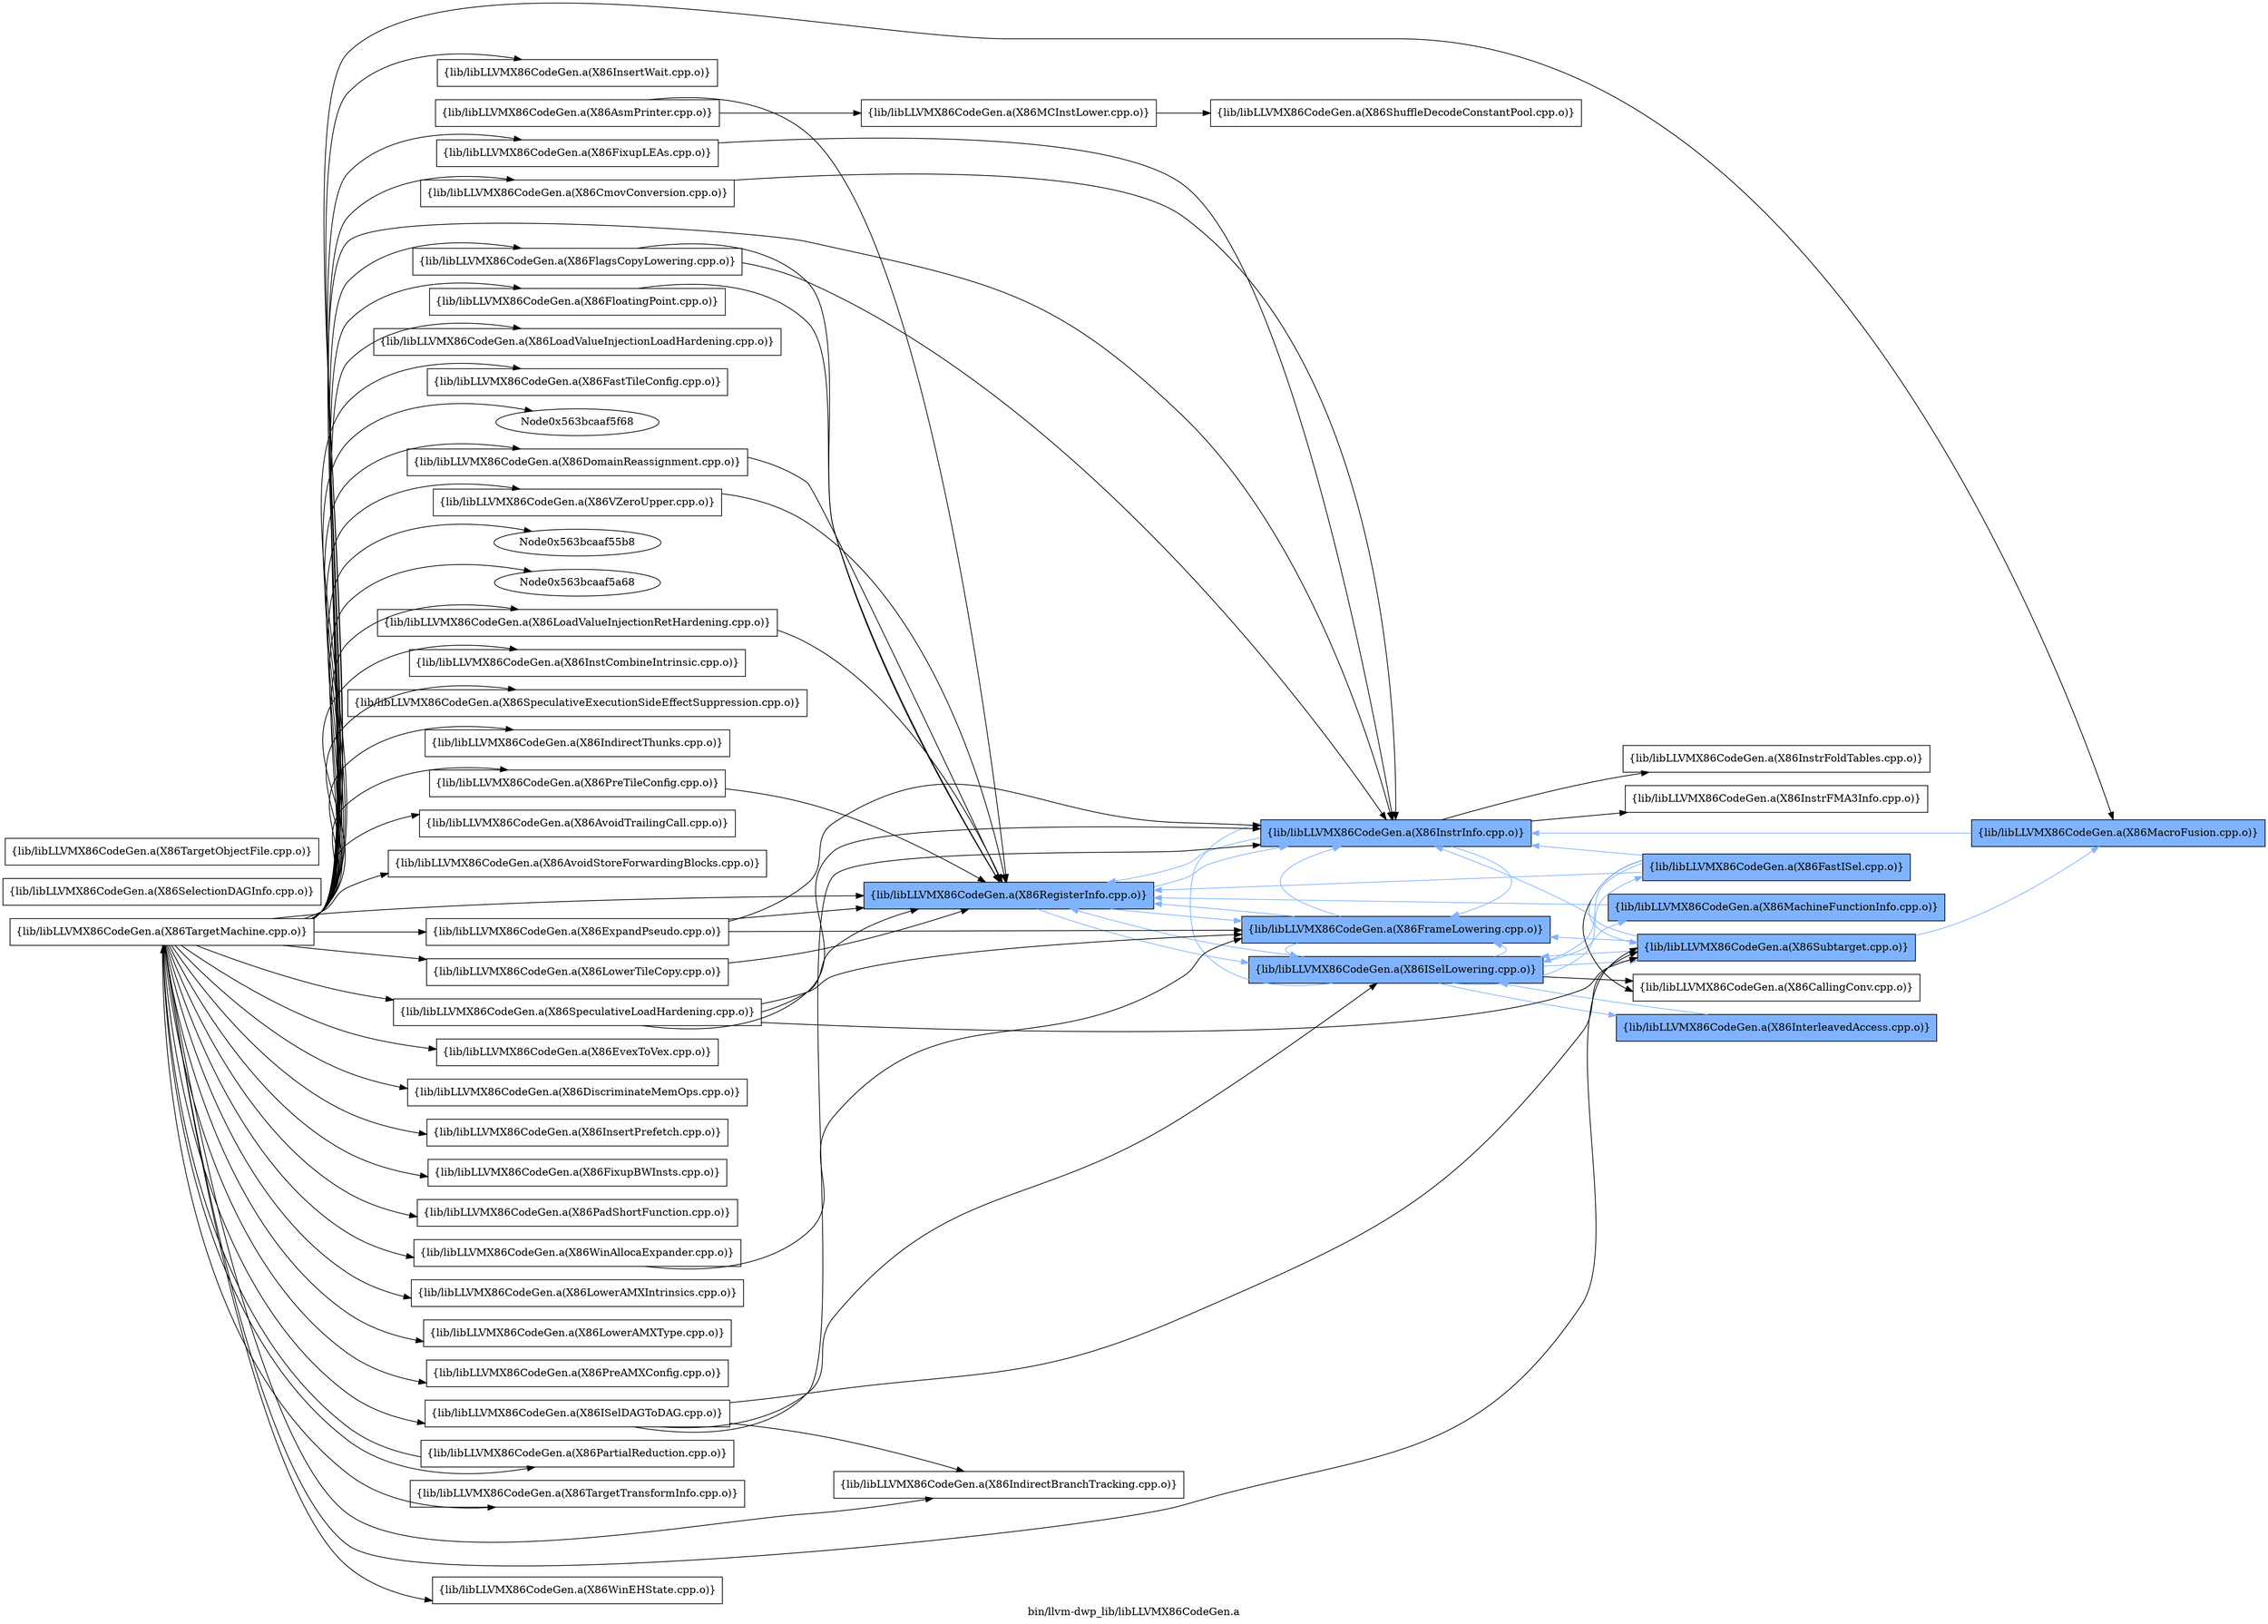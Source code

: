 digraph "bin/llvm-dwp_lib/libLLVMX86CodeGen.a" {
	label="bin/llvm-dwp_lib/libLLVMX86CodeGen.a";
	rankdir=LR;
	{ rank=same; Node0x563bcaaff608;  }
	{ rank=same; Node0x563bcab026c8; Node0x563bcab03258;  }
	{ rank=same; Node0x563bcaafba08; Node0x563bcaafec58; Node0x563bcab03028; Node0x563bcab02a38;  }
	{ rank=same; Node0x563bcab02df8; Node0x563bcaafef78; Node0x563bcab01278; Node0x563bcaafbcd8; Node0x563bcaafad88; Node0x563bcab028a8; Node0x563bcab02358;  }

	Node0x563bcaaff608 [shape=record,shape=box,group=0,label="{lib/libLLVMX86CodeGen.a(X86AsmPrinter.cpp.o)}"];
	Node0x563bcaaff608 -> Node0x563bcab026c8;
	Node0x563bcaaff608 -> Node0x563bcab03258;
	Node0x563bcaafc8b8 [shape=record,shape=box,group=0,label="{lib/libLLVMX86CodeGen.a(X86TargetMachine.cpp.o)}"];
	Node0x563bcaafc8b8 -> Node0x563bcab03258;
	Node0x563bcaafc8b8 -> Node0x563bcaaf8a38;
	Node0x563bcaafc8b8 -> Node0x563bcaaf9118;
	Node0x563bcaafc8b8 -> Node0x563bcaaf75e8;
	Node0x563bcaafc8b8 -> Node0x563bcaaf7868;
	Node0x563bcaafc8b8 -> Node0x563bcaaf84e8;
	Node0x563bcaafc8b8 -> Node0x563bcaaf5f68;
	Node0x563bcaafc8b8 -> Node0x563bcaaf6be8;
	Node0x563bcaafc8b8 -> Node0x563bcaaf6dc8;
	Node0x563bcaafc8b8 -> Node0x563bcaaf55b8;
	Node0x563bcaafc8b8 -> Node0x563bcaaf5a68;
	Node0x563bcaafc8b8 -> Node0x563bcab03028;
	Node0x563bcaafc8b8 -> Node0x563bcaafad88;
	Node0x563bcaafc8b8 -> Node0x563bcaaf7098;
	Node0x563bcaafc8b8 -> Node0x563bcaafc5e8;
	Node0x563bcaafc8b8 -> Node0x563bcaafd268;
	Node0x563bcaafc8b8 -> Node0x563bcaafdfd8;
	Node0x563bcaafc8b8 -> Node0x563bcaafd718;
	Node0x563bcaafc8b8 -> Node0x563bcaafe1b8;
	Node0x563bcaafc8b8 -> Node0x563bcaafb3c8;
	Node0x563bcaafc8b8 -> Node0x563bcaafc048;
	Node0x563bcaafc8b8 -> Node0x563bcaafb918;
	Node0x563bcaafc8b8 -> Node0x563bcaafc3b8;
	Node0x563bcaafc8b8 -> Node0x563bcaafd308;
	Node0x563bcaafc8b8 -> Node0x563bcaafddf8;
	Node0x563bcaafc8b8 -> Node0x563bcaafd768;
	Node0x563bcaafc8b8 -> Node0x563bcaafe3e8;
	Node0x563bcaafc8b8 -> Node0x563bcaaff568;
	Node0x563bcaafc8b8 -> Node0x563bcaaffc98;
	Node0x563bcaafc8b8 -> Node0x563bcaafefc8;
	Node0x563bcaafc8b8 -> Node0x563bcab066d8;
	Node0x563bcaafc8b8 -> Node0x563bcab082a8;
	Node0x563bcaafc8b8 -> Node0x563bcab075d8;
	Node0x563bcaafc8b8 -> Node0x563bcab07da8;
	Node0x563bcaafc8b8 -> Node0x563bcab046a8;
	Node0x563bcaafc8b8 -> Node0x563bcab040b8;
	Node0x563bcaafc8b8 -> Node0x563bcab05cd8;
	Node0x563bcaafc8b8 -> Node0x563bcab051e8;
	Node0x563bcaafc8b8 -> Node0x563bcab01ea8;
	Node0x563bcaafc8b8 -> Node0x563bcab02088;
	Node0x563bcab026c8 [shape=record,shape=box,group=0,label="{lib/libLLVMX86CodeGen.a(X86MCInstLower.cpp.o)}"];
	Node0x563bcab026c8 -> Node0x563bcaafba08;
	Node0x563bcab03258 [shape=record,shape=box,group=1,style=filled,fillcolor="0.600000 0.5 1",label="{lib/libLLVMX86CodeGen.a(X86RegisterInfo.cpp.o)}"];
	Node0x563bcab03258 -> Node0x563bcaafec58[color="0.600000 0.5 1"];
	Node0x563bcab03258 -> Node0x563bcab03028[color="0.600000 0.5 1"];
	Node0x563bcab03258 -> Node0x563bcab02a38[color="0.600000 0.5 1"];
	Node0x563bcaafba08 [shape=record,shape=box,group=0,label="{lib/libLLVMX86CodeGen.a(X86ShuffleDecodeConstantPool.cpp.o)}"];
	Node0x563bcab02df8 [shape=record,shape=box,group=1,style=filled,fillcolor="0.600000 0.5 1",label="{lib/libLLVMX86CodeGen.a(X86MachineFunctionInfo.cpp.o)}"];
	Node0x563bcab02df8 -> Node0x563bcab03258[color="0.600000 0.5 1"];
	Node0x563bcaafec58 [shape=record,shape=box,group=1,style=filled,fillcolor="0.600000 0.5 1",label="{lib/libLLVMX86CodeGen.a(X86ISelLowering.cpp.o)}"];
	Node0x563bcaafec58 -> Node0x563bcab02df8[color="0.600000 0.5 1"];
	Node0x563bcaafec58 -> Node0x563bcab03258[color="0.600000 0.5 1"];
	Node0x563bcaafec58 -> Node0x563bcaafef78[color="0.600000 0.5 1"];
	Node0x563bcaafec58 -> Node0x563bcab03028[color="0.600000 0.5 1"];
	Node0x563bcaafec58 -> Node0x563bcab02a38[color="0.600000 0.5 1"];
	Node0x563bcaafec58 -> Node0x563bcab01278;
	Node0x563bcaafec58 -> Node0x563bcaafbcd8[color="0.600000 0.5 1"];
	Node0x563bcaafec58 -> Node0x563bcaafad88[color="0.600000 0.5 1"];
	Node0x563bcab03028 [shape=record,shape=box,group=1,style=filled,fillcolor="0.600000 0.5 1",label="{lib/libLLVMX86CodeGen.a(X86InstrInfo.cpp.o)}"];
	Node0x563bcab03028 -> Node0x563bcab03258[color="0.600000 0.5 1"];
	Node0x563bcab03028 -> Node0x563bcab028a8;
	Node0x563bcab03028 -> Node0x563bcab02a38[color="0.600000 0.5 1"];
	Node0x563bcab03028 -> Node0x563bcab02358;
	Node0x563bcab02a38 [shape=record,shape=box,group=1,style=filled,fillcolor="0.600000 0.5 1",label="{lib/libLLVMX86CodeGen.a(X86FrameLowering.cpp.o)}"];
	Node0x563bcab02a38 -> Node0x563bcab03258[color="0.600000 0.5 1"];
	Node0x563bcab02a38 -> Node0x563bcaafec58[color="0.600000 0.5 1"];
	Node0x563bcab02a38 -> Node0x563bcab03028[color="0.600000 0.5 1"];
	Node0x563bcaafef78 [shape=record,shape=box,group=1,style=filled,fillcolor="0.600000 0.5 1",label="{lib/libLLVMX86CodeGen.a(X86FastISel.cpp.o)}"];
	Node0x563bcaafef78 -> Node0x563bcab03258[color="0.600000 0.5 1"];
	Node0x563bcaafef78 -> Node0x563bcaafec58[color="0.600000 0.5 1"];
	Node0x563bcaafef78 -> Node0x563bcab03028[color="0.600000 0.5 1"];
	Node0x563bcaafef78 -> Node0x563bcab01278;
	Node0x563bcaafef78 -> Node0x563bcaafad88[color="0.600000 0.5 1"];
	Node0x563bcab01278 [shape=record,shape=box,group=0,label="{lib/libLLVMX86CodeGen.a(X86CallingConv.cpp.o)}"];
	Node0x563bcaafbcd8 [shape=record,shape=box,group=1,style=filled,fillcolor="0.600000 0.5 1",label="{lib/libLLVMX86CodeGen.a(X86InterleavedAccess.cpp.o)}"];
	Node0x563bcaafbcd8 -> Node0x563bcaafec58[color="0.600000 0.5 1"];
	Node0x563bcaafad88 [shape=record,shape=box,group=1,style=filled,fillcolor="0.600000 0.5 1",label="{lib/libLLVMX86CodeGen.a(X86Subtarget.cpp.o)}"];
	Node0x563bcaafad88 -> Node0x563bcaafec58[color="0.600000 0.5 1"];
	Node0x563bcaafad88 -> Node0x563bcab03028[color="0.600000 0.5 1"];
	Node0x563bcaafad88 -> Node0x563bcab02a38[color="0.600000 0.5 1"];
	Node0x563bcaafad88 -> Node0x563bcaaf7098[color="0.600000 0.5 1"];
	Node0x563bcab028a8 [shape=record,shape=box,group=0,label="{lib/libLLVMX86CodeGen.a(X86InstrFoldTables.cpp.o)}"];
	Node0x563bcab02358 [shape=record,shape=box,group=0,label="{lib/libLLVMX86CodeGen.a(X86InstrFMA3Info.cpp.o)}"];
	Node0x563bcaaf7098 [shape=record,shape=box,group=1,style=filled,fillcolor="0.600000 0.5 1",label="{lib/libLLVMX86CodeGen.a(X86MacroFusion.cpp.o)}"];
	Node0x563bcaaf7098 -> Node0x563bcab03028[color="0.600000 0.5 1"];
	Node0x563bcaafa9c8 [shape=record,shape=box,group=0,label="{lib/libLLVMX86CodeGen.a(X86SelectionDAGInfo.cpp.o)}"];
	Node0x563bcaaf8a38 [shape=record,shape=box,group=0,label="{lib/libLLVMX86CodeGen.a(X86ExpandPseudo.cpp.o)}"];
	Node0x563bcaaf8a38 -> Node0x563bcab03258;
	Node0x563bcaaf8a38 -> Node0x563bcab03028;
	Node0x563bcaaf8a38 -> Node0x563bcab02a38;
	Node0x563bcaaf9118 [shape=record,shape=box,group=0,label="{lib/libLLVMX86CodeGen.a(X86LowerTileCopy.cpp.o)}"];
	Node0x563bcaaf9118 -> Node0x563bcab03258;
	Node0x563bcaaf75e8 [shape=record,shape=box,group=0,label="{lib/libLLVMX86CodeGen.a(X86FloatingPoint.cpp.o)}"];
	Node0x563bcaaf75e8 -> Node0x563bcab03258;
	Node0x563bcaaf7868 [shape=record,shape=box,group=0,label="{lib/libLLVMX86CodeGen.a(X86LoadValueInjectionLoadHardening.cpp.o)}"];
	Node0x563bcaaf84e8 [shape=record,shape=box,group=0,label="{lib/libLLVMX86CodeGen.a(X86FastTileConfig.cpp.o)}"];
	Node0x563bcaaf6be8 [shape=record,shape=box,group=0,label="{lib/libLLVMX86CodeGen.a(X86SpeculativeLoadHardening.cpp.o)}"];
	Node0x563bcaaf6be8 -> Node0x563bcab03258;
	Node0x563bcaaf6be8 -> Node0x563bcab03028;
	Node0x563bcaaf6be8 -> Node0x563bcab02a38;
	Node0x563bcaaf6be8 -> Node0x563bcaafad88;
	Node0x563bcaaf6dc8 [shape=record,shape=box,group=0,label="{lib/libLLVMX86CodeGen.a(X86FlagsCopyLowering.cpp.o)}"];
	Node0x563bcaaf6dc8 -> Node0x563bcab03258;
	Node0x563bcaaf6dc8 -> Node0x563bcab03028;
	Node0x563bcaafc5e8 [shape=record,shape=box,group=0,label="{lib/libLLVMX86CodeGen.a(X86InstCombineIntrinsic.cpp.o)}"];
	Node0x563bcaafd268 [shape=record,shape=box,group=0,label="{lib/libLLVMX86CodeGen.a(X86SpeculativeExecutionSideEffectSuppression.cpp.o)}"];
	Node0x563bcaafdfd8 [shape=record,shape=box,group=0,label="{lib/libLLVMX86CodeGen.a(X86IndirectThunks.cpp.o)}"];
	Node0x563bcaafd718 [shape=record,shape=box,group=0,label="{lib/libLLVMX86CodeGen.a(X86LoadValueInjectionRetHardening.cpp.o)}"];
	Node0x563bcaafd718 -> Node0x563bcab03258;
	Node0x563bcaafe1b8 [shape=record,shape=box,group=0,label="{lib/libLLVMX86CodeGen.a(X86AvoidTrailingCall.cpp.o)}"];
	Node0x563bcaafb3c8 [shape=record,shape=box,group=0,label="{lib/libLLVMX86CodeGen.a(X86AvoidStoreForwardingBlocks.cpp.o)}"];
	Node0x563bcaafc048 [shape=record,shape=box,group=0,label="{lib/libLLVMX86CodeGen.a(X86PreTileConfig.cpp.o)}"];
	Node0x563bcaafc048 -> Node0x563bcab03258;
	Node0x563bcaafb918 [shape=record,shape=box,group=0,label="{lib/libLLVMX86CodeGen.a(X86CmovConversion.cpp.o)}"];
	Node0x563bcaafb918 -> Node0x563bcab03028;
	Node0x563bcaafc3b8 [shape=record,shape=box,group=0,label="{lib/libLLVMX86CodeGen.a(X86ISelDAGToDAG.cpp.o)}"];
	Node0x563bcaafc3b8 -> Node0x563bcaafec58;
	Node0x563bcaafc3b8 -> Node0x563bcab03028;
	Node0x563bcaafc3b8 -> Node0x563bcaafad88;
	Node0x563bcaafc3b8 -> Node0x563bcaafd308;
	Node0x563bcaafd308 [shape=record,shape=box,group=0,label="{lib/libLLVMX86CodeGen.a(X86IndirectBranchTracking.cpp.o)}"];
	Node0x563bcaafddf8 [shape=record,shape=box,group=0,label="{lib/libLLVMX86CodeGen.a(X86EvexToVex.cpp.o)}"];
	Node0x563bcaafd768 [shape=record,shape=box,group=0,label="{lib/libLLVMX86CodeGen.a(X86DiscriminateMemOps.cpp.o)}"];
	Node0x563bcaafe3e8 [shape=record,shape=box,group=0,label="{lib/libLLVMX86CodeGen.a(X86InsertPrefetch.cpp.o)}"];
	Node0x563bcaaff568 [shape=record,shape=box,group=0,label="{lib/libLLVMX86CodeGen.a(X86FixupBWInsts.cpp.o)}"];
	Node0x563bcaaffc98 [shape=record,shape=box,group=0,label="{lib/libLLVMX86CodeGen.a(X86PadShortFunction.cpp.o)}"];
	Node0x563bcaafefc8 [shape=record,shape=box,group=0,label="{lib/libLLVMX86CodeGen.a(X86FixupLEAs.cpp.o)}"];
	Node0x563bcaafefc8 -> Node0x563bcab03028;
	Node0x563bcab066d8 [shape=record,shape=box,group=0,label="{lib/libLLVMX86CodeGen.a(X86LowerAMXIntrinsics.cpp.o)}"];
	Node0x563bcab082a8 [shape=record,shape=box,group=0,label="{lib/libLLVMX86CodeGen.a(X86LowerAMXType.cpp.o)}"];
	Node0x563bcab075d8 [shape=record,shape=box,group=0,label="{lib/libLLVMX86CodeGen.a(X86PreAMXConfig.cpp.o)}"];
	Node0x563bcab07da8 [shape=record,shape=box,group=0,label="{lib/libLLVMX86CodeGen.a(X86DomainReassignment.cpp.o)}"];
	Node0x563bcab07da8 -> Node0x563bcab03258;
	Node0x563bcab046a8 [shape=record,shape=box,group=0,label="{lib/libLLVMX86CodeGen.a(X86PartialReduction.cpp.o)}"];
	Node0x563bcab046a8 -> Node0x563bcaafc8b8;
	Node0x563bcab040b8 [shape=record,shape=box,group=0,label="{lib/libLLVMX86CodeGen.a(X86TargetTransformInfo.cpp.o)}"];
	Node0x563bcab05cd8 [shape=record,shape=box,group=0,label="{lib/libLLVMX86CodeGen.a(X86VZeroUpper.cpp.o)}"];
	Node0x563bcab05cd8 -> Node0x563bcab03258;
	Node0x563bcab051e8 [shape=record,shape=box,group=0,label="{lib/libLLVMX86CodeGen.a(X86WinAllocaExpander.cpp.o)}"];
	Node0x563bcab051e8 -> Node0x563bcab02a38;
	Node0x563bcab01ea8 [shape=record,shape=box,group=0,label="{lib/libLLVMX86CodeGen.a(X86WinEHState.cpp.o)}"];
	Node0x563bcab02088 [shape=record,shape=box,group=0,label="{lib/libLLVMX86CodeGen.a(X86InsertWait.cpp.o)}"];
	Node0x563bcab03c08 [shape=record,shape=box,group=0,label="{lib/libLLVMX86CodeGen.a(X86TargetObjectFile.cpp.o)}"];
}

